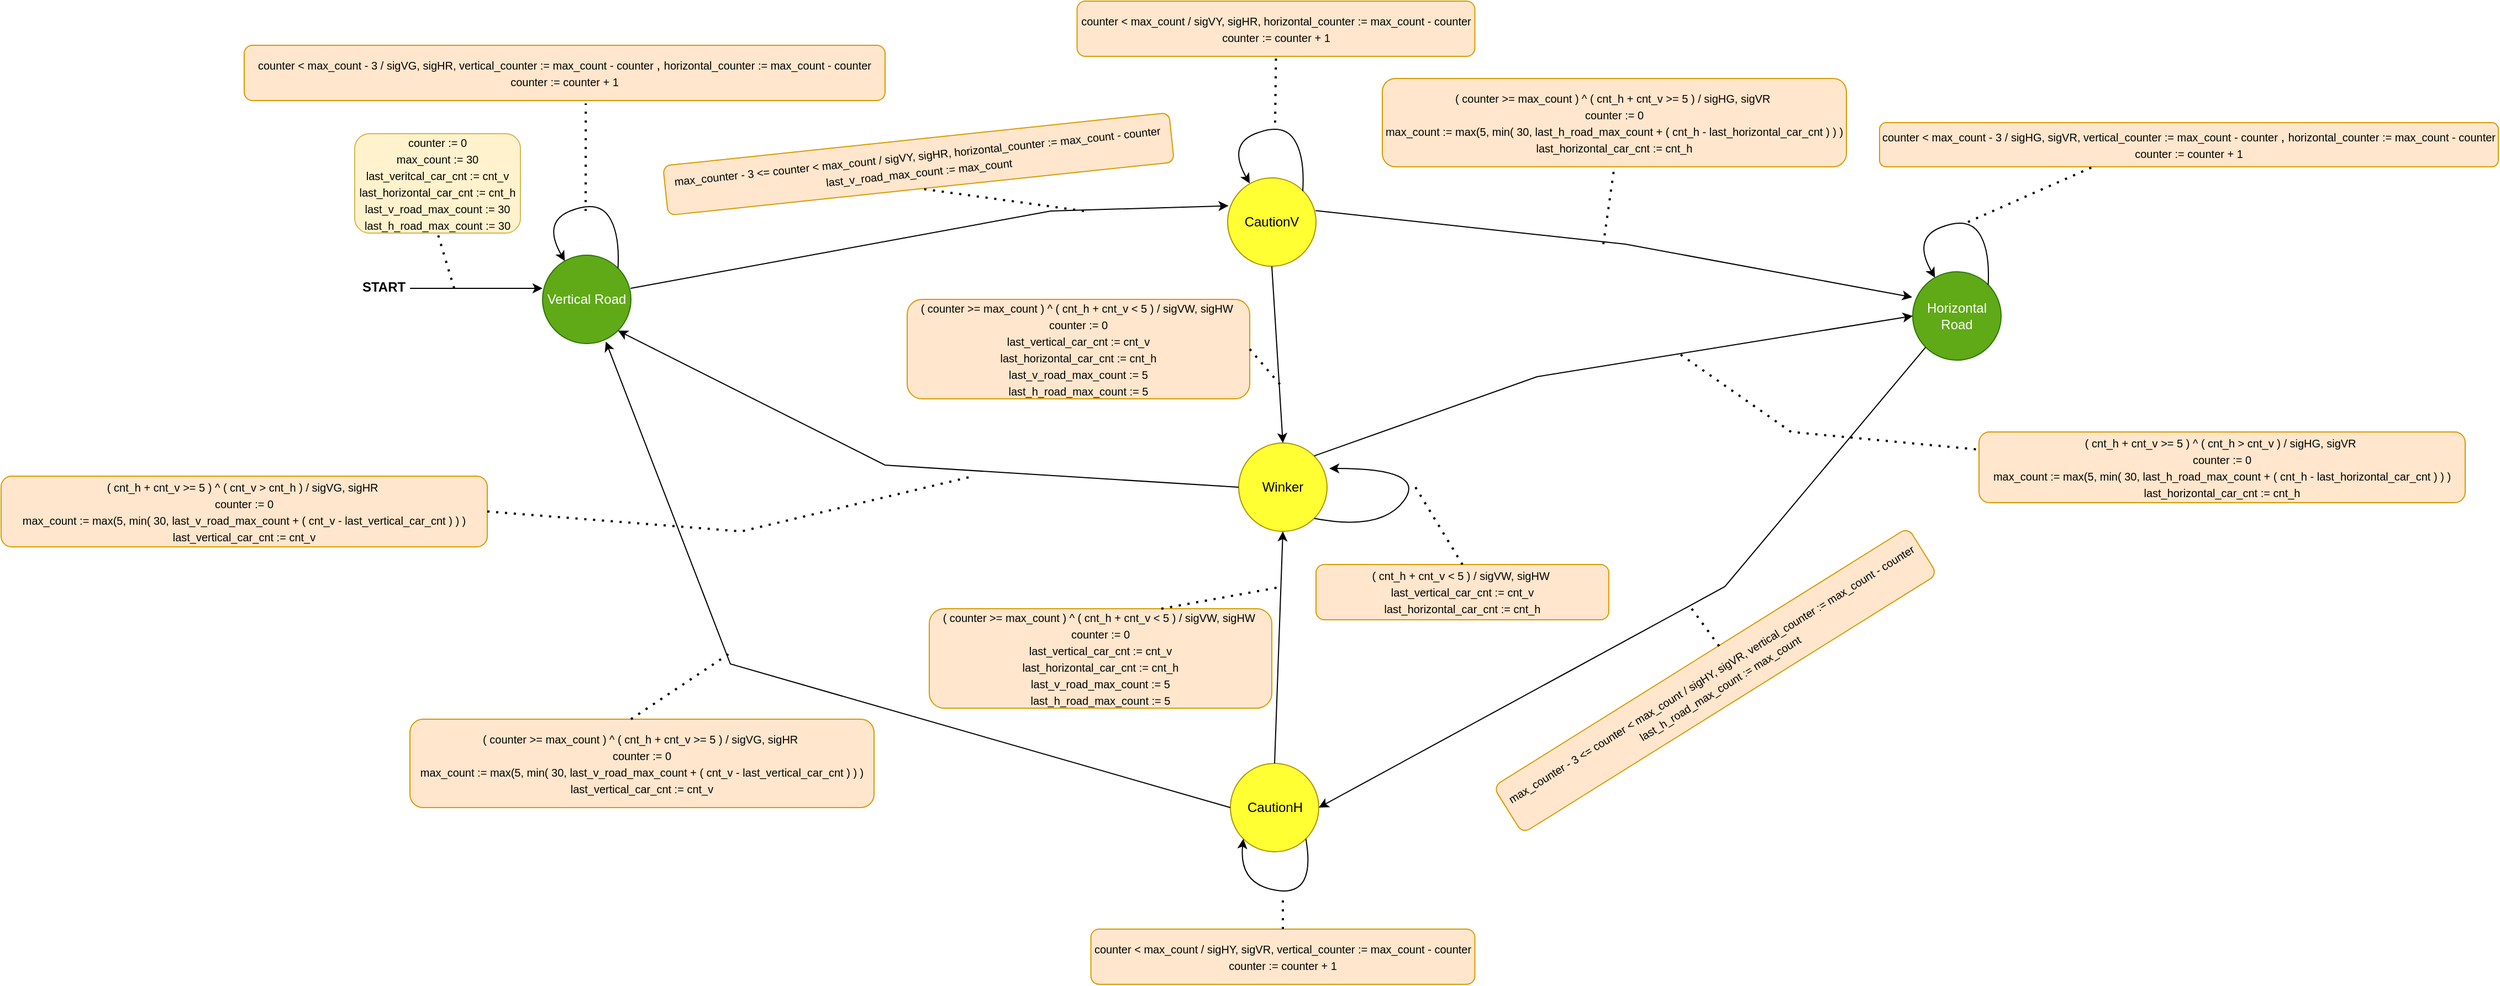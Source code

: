 <mxfile version="24.9.3">
  <diagram name="Page-1" id="bUKQWY4Ngt9yIisaNRV0">
    <mxGraphModel dx="2043" dy="676" grid="1" gridSize="10" guides="1" tooltips="1" connect="1" arrows="1" fold="1" page="1" pageScale="1" pageWidth="850" pageHeight="1100" math="0" shadow="0">
      <root>
        <mxCell id="0" />
        <mxCell id="1" parent="0" />
        <mxCell id="bB7ZJbE2wmnZBSRGX59d-1" value="Vertical Road" style="ellipse;whiteSpace=wrap;html=1;aspect=fixed;fillColor=#60a917;fontColor=#ffffff;strokeColor=#2D7600;" parent="1" vertex="1">
          <mxGeometry x="-30" y="350" width="80" height="80" as="geometry" />
        </mxCell>
        <mxCell id="bB7ZJbE2wmnZBSRGX59d-3" value="&lt;p style=&quot;font-size: 10px; line-height: 50%;&quot;&gt;&lt;font style=&quot;font-size: 10px;&quot;&gt;counter := 0&lt;/font&gt;&lt;/p&gt;&lt;p style=&quot;font-size: 10px; line-height: 50%;&quot;&gt;&lt;font style=&quot;font-size: 10px;&quot;&gt;max_count := 30&lt;/font&gt;&lt;/p&gt;&lt;p style=&quot;font-size: 10px; line-height: 50%;&quot;&gt;&lt;font style=&quot;font-size: 10px;&quot;&gt;last_veritcal_car_cnt := cnt_v&lt;/font&gt;&lt;/p&gt;&lt;p style=&quot;font-size: 10px; line-height: 50%;&quot;&gt;&lt;font style=&quot;font-size: 10px;&quot;&gt;last_horizontal_car_cnt := cnt_h&lt;/font&gt;&lt;/p&gt;&lt;p style=&quot;font-size: 10px; line-height: 50%;&quot;&gt;&lt;font style=&quot;font-size: 10px;&quot;&gt;last_v_road_max_count := 30&lt;/font&gt;&lt;/p&gt;&lt;p style=&quot;font-size: 10px; line-height: 50%;&quot;&gt;&lt;font style=&quot;font-size: 10px;&quot;&gt;last_h_road_max_count := 30&lt;/font&gt;&lt;/p&gt;" style="rounded=1;whiteSpace=wrap;html=1;align=center;fillColor=#fff2cc;strokeColor=#d6b656;" parent="1" vertex="1">
          <mxGeometry x="-200" y="240" width="150" height="90" as="geometry" />
        </mxCell>
        <mxCell id="bB7ZJbE2wmnZBSRGX59d-6" value="CautionV" style="ellipse;whiteSpace=wrap;html=1;aspect=fixed;fillColor=#FFFF33;strokeColor=#B09500;fontColor=#000000;" parent="1" vertex="1">
          <mxGeometry x="590" y="280" width="80" height="80" as="geometry" />
        </mxCell>
        <mxCell id="bB7ZJbE2wmnZBSRGX59d-10" value="&lt;p style=&quot;font-size: 10px; line-height: 50%;&quot;&gt;counter &amp;lt; max_count - 3 /&amp;nbsp;&lt;span style=&quot;background-color: initial;&quot;&gt;sigVG, sigHR,&amp;nbsp;&lt;/span&gt;&lt;span style=&quot;background-color: initial;&quot;&gt;vertical_counter :=&amp;nbsp;&lt;/span&gt;&lt;span style=&quot;background-color: initial;&quot;&gt;max_count - counter&lt;/span&gt;&lt;span style=&quot;background-color: initial;&quot;&gt;&amp;nbsp;&lt;/span&gt;&lt;span style=&quot;background-color: initial; font-size: 12px;&quot;&gt;,&amp;nbsp;&lt;/span&gt;&lt;span style=&quot;background-color: initial;&quot;&gt;horizontal_counter := max_count - counter&lt;/span&gt;&lt;/p&gt;&lt;p style=&quot;font-size: 10px; line-height: 50%;&quot;&gt;counter := counter + 1&lt;/p&gt;" style="rounded=1;whiteSpace=wrap;html=1;align=center;fillColor=#ffe6cc;strokeColor=#d79b00;" parent="1" vertex="1">
          <mxGeometry x="-300" y="160" width="580" height="50" as="geometry" />
        </mxCell>
        <mxCell id="bB7ZJbE2wmnZBSRGX59d-12" value="&lt;p style=&quot;font-size: 10px; line-height: 50%;&quot;&gt;( counter &amp;gt;= max_count ) ^ ( cnt_h + cnt_v &amp;gt;= 5 ) / sigHG, sigVR&amp;nbsp;&lt;/p&gt;&lt;p style=&quot;font-size: 10px; line-height: 50%;&quot;&gt;counter := 0&lt;/p&gt;&lt;p style=&quot;font-size: 10px; line-height: 50%;&quot;&gt;max_count := max(5, min( 30, last_h_road_max_count + ( cnt_h - last_horizontal_car_cnt ) ) )&lt;/p&gt;&lt;p style=&quot;font-size: 10px; line-height: 50%;&quot;&gt;last_horizontal_car_cnt := cnt_h&lt;/p&gt;" style="rounded=1;whiteSpace=wrap;html=1;align=center;fillColor=#ffe6cc;strokeColor=#d79b00;" parent="1" vertex="1">
          <mxGeometry x="730" y="190" width="420" height="80" as="geometry" />
        </mxCell>
        <mxCell id="bB7ZJbE2wmnZBSRGX59d-19" value="" style="endArrow=classic;html=1;rounded=0;entryX=0;entryY=0.375;entryDx=0;entryDy=0;entryPerimeter=0;fontStyle=1" parent="1" target="bB7ZJbE2wmnZBSRGX59d-1" edge="1">
          <mxGeometry width="50" height="50" relative="1" as="geometry">
            <mxPoint x="-150" y="380" as="sourcePoint" />
            <mxPoint x="-80" y="260" as="targetPoint" />
          </mxGeometry>
        </mxCell>
        <mxCell id="bB7ZJbE2wmnZBSRGX59d-21" value="" style="curved=1;endArrow=classic;html=1;rounded=0;exitX=1;exitY=0;exitDx=0;exitDy=0;" parent="1" source="bB7ZJbE2wmnZBSRGX59d-1" target="bB7ZJbE2wmnZBSRGX59d-1" edge="1">
          <mxGeometry width="50" height="50" relative="1" as="geometry">
            <mxPoint x="40" y="350" as="sourcePoint" />
            <mxPoint x="70" y="300" as="targetPoint" />
            <Array as="points">
              <mxPoint x="40" y="330" />
              <mxPoint x="20" y="300" />
              <mxPoint x="-30" y="320" />
            </Array>
          </mxGeometry>
        </mxCell>
        <mxCell id="bB7ZJbE2wmnZBSRGX59d-22" value="" style="endArrow=classic;html=1;rounded=0;exitX=0.996;exitY=0.375;exitDx=0;exitDy=0;exitPerimeter=0;entryX=0.01;entryY=0.316;entryDx=0;entryDy=0;entryPerimeter=0;" parent="1" source="bB7ZJbE2wmnZBSRGX59d-1" target="bB7ZJbE2wmnZBSRGX59d-6" edge="1">
          <mxGeometry width="50" height="50" relative="1" as="geometry">
            <mxPoint x="130" y="360" as="sourcePoint" />
            <mxPoint x="180" y="310" as="targetPoint" />
            <Array as="points">
              <mxPoint x="430" y="310" />
            </Array>
          </mxGeometry>
        </mxCell>
        <mxCell id="bB7ZJbE2wmnZBSRGX59d-23" value="&lt;p style=&quot;font-size: 10px; line-height: 50%;&quot;&gt;max_counter - 3 &amp;lt;= counter &amp;lt; max_count /&amp;nbsp;&lt;span style=&quot;background-color: initial;&quot;&gt;sigVY, sigHR, horizontal_counter := max_count - counter&lt;/span&gt;&lt;/p&gt;&lt;p style=&quot;font-size: 10px; line-height: 50%;&quot;&gt;last_v_road_max_count := max_count&lt;/p&gt;" style="rounded=1;whiteSpace=wrap;html=1;align=center;fillColor=#ffe6cc;strokeColor=#d79b00;rotation=354;" parent="1" vertex="1">
          <mxGeometry x="80.06" y="244.95" width="460.47" height="45" as="geometry" />
        </mxCell>
        <mxCell id="bB7ZJbE2wmnZBSRGX59d-24" value="Horizontal Road" style="ellipse;whiteSpace=wrap;html=1;aspect=fixed;fillColor=#60a917;fontColor=#ffffff;strokeColor=#2D7600;" parent="1" vertex="1">
          <mxGeometry x="1210" y="365" width="80" height="80" as="geometry" />
        </mxCell>
        <mxCell id="bB7ZJbE2wmnZBSRGX59d-25" value="" style="curved=1;endArrow=classic;html=1;rounded=0;exitX=1;exitY=0;exitDx=0;exitDy=0;" parent="1" source="bB7ZJbE2wmnZBSRGX59d-24" target="bB7ZJbE2wmnZBSRGX59d-24" edge="1">
          <mxGeometry width="50" height="50" relative="1" as="geometry">
            <mxPoint x="1280" y="365" as="sourcePoint" />
            <mxPoint x="1310" y="315" as="targetPoint" />
            <Array as="points">
              <mxPoint x="1280" y="345" />
              <mxPoint x="1260" y="315" />
              <mxPoint x="1210" y="335" />
            </Array>
          </mxGeometry>
        </mxCell>
        <mxCell id="bB7ZJbE2wmnZBSRGX59d-26" value="" style="endArrow=classic;html=1;rounded=0;entryX=-0.006;entryY=0.288;entryDx=0;entryDy=0;entryPerimeter=0;exitX=0.994;exitY=0.37;exitDx=0;exitDy=0;exitPerimeter=0;" parent="1" source="bB7ZJbE2wmnZBSRGX59d-6" target="bB7ZJbE2wmnZBSRGX59d-24" edge="1">
          <mxGeometry width="50" height="50" relative="1" as="geometry">
            <mxPoint x="620" y="440" as="sourcePoint" />
            <mxPoint x="730" y="290" as="targetPoint" />
            <Array as="points">
              <mxPoint x="950" y="340" />
            </Array>
          </mxGeometry>
        </mxCell>
        <mxCell id="bB7ZJbE2wmnZBSRGX59d-28" value="" style="curved=1;endArrow=classic;html=1;rounded=0;exitX=1;exitY=0;exitDx=0;exitDy=0;" parent="1" edge="1">
          <mxGeometry width="50" height="50" relative="1" as="geometry">
            <mxPoint x="658" y="292" as="sourcePoint" />
            <mxPoint x="610" y="285" as="targetPoint" />
            <Array as="points">
              <mxPoint x="660" y="260" />
              <mxPoint x="640" y="230" />
              <mxPoint x="590" y="250" />
            </Array>
          </mxGeometry>
        </mxCell>
        <mxCell id="bB7ZJbE2wmnZBSRGX59d-29" value="&lt;p style=&quot;font-size: 10px; line-height: 50%;&quot;&gt;counter &amp;lt; max_count /&amp;nbsp;&lt;span style=&quot;background-color: initial;&quot;&gt;sigVY, sigHR, horizontal_counter := max_count - counter&lt;/span&gt;&lt;/p&gt;&lt;p style=&quot;font-size: 10px; line-height: 50%;&quot;&gt;counter := counter + 1&lt;/p&gt;" style="rounded=1;whiteSpace=wrap;html=1;align=center;fillColor=#ffe6cc;strokeColor=#d79b00;rotation=0;" parent="1" vertex="1">
          <mxGeometry x="453.75" y="120" width="360" height="50" as="geometry" />
        </mxCell>
        <mxCell id="bB7ZJbE2wmnZBSRGX59d-30" value="&lt;p style=&quot;font-size: 10px; line-height: 50%;&quot;&gt;counter &amp;lt; max_count - 3 /&amp;nbsp;&lt;span style=&quot;background-color: initial;&quot;&gt;sigHG, sigVR,&amp;nbsp;&lt;/span&gt;&lt;span style=&quot;background-color: initial;&quot;&gt;vertical_counter :=&amp;nbsp;&lt;/span&gt;&lt;span style=&quot;background-color: initial;&quot;&gt;max_count - counter&lt;/span&gt;&lt;span style=&quot;background-color: initial;&quot;&gt;&amp;nbsp;&lt;/span&gt;&lt;span style=&quot;background-color: initial; font-size: 12px;&quot;&gt;,&amp;nbsp;&lt;/span&gt;&lt;span style=&quot;background-color: initial;&quot;&gt;horizontal_counter := max_count - counter&lt;/span&gt;&lt;/p&gt;&lt;p style=&quot;font-size: 10px; line-height: 50%;&quot;&gt;counter := counter + 1&lt;/p&gt;" style="rounded=1;whiteSpace=wrap;html=1;align=center;fillColor=#ffe6cc;strokeColor=#d79b00;" parent="1" vertex="1">
          <mxGeometry x="1180" y="230" width="560" height="40" as="geometry" />
        </mxCell>
        <mxCell id="bB7ZJbE2wmnZBSRGX59d-34" value="CautionH" style="ellipse;whiteSpace=wrap;html=1;aspect=fixed;fillColor=#FFFF33;strokeColor=#B09500;fontColor=#000000;" parent="1" vertex="1">
          <mxGeometry x="592.5" y="810" width="80" height="80" as="geometry" />
        </mxCell>
        <mxCell id="bB7ZJbE2wmnZBSRGX59d-35" value="" style="curved=1;endArrow=classic;html=1;rounded=0;exitX=1;exitY=1;exitDx=0;exitDy=0;entryX=0;entryY=1;entryDx=0;entryDy=0;" parent="1" source="bB7ZJbE2wmnZBSRGX59d-34" target="bB7ZJbE2wmnZBSRGX59d-34" edge="1">
          <mxGeometry width="50" height="50" relative="1" as="geometry">
            <mxPoint x="668" y="962" as="sourcePoint" />
            <mxPoint x="620" y="955" as="targetPoint" />
            <Array as="points">
              <mxPoint x="670" y="930" />
              <mxPoint x="600" y="920" />
            </Array>
          </mxGeometry>
        </mxCell>
        <mxCell id="bB7ZJbE2wmnZBSRGX59d-36" value="" style="endArrow=classic;html=1;rounded=0;entryX=1;entryY=0.5;entryDx=0;entryDy=0;exitX=0;exitY=1;exitDx=0;exitDy=0;" parent="1" source="bB7ZJbE2wmnZBSRGX59d-24" target="bB7ZJbE2wmnZBSRGX59d-34" edge="1">
          <mxGeometry width="50" height="50" relative="1" as="geometry">
            <mxPoint x="730" y="570" as="sourcePoint" />
            <mxPoint x="1270" y="648" as="targetPoint" />
            <Array as="points">
              <mxPoint x="1040" y="650" />
            </Array>
          </mxGeometry>
        </mxCell>
        <mxCell id="bB7ZJbE2wmnZBSRGX59d-37" value="&lt;p style=&quot;font-size: 10px; line-height: 50%;&quot;&gt;max_counter - 3 &amp;lt;= counter &amp;lt; max_count /&amp;nbsp;&lt;span style=&quot;background-color: initial;&quot;&gt;sigHY, sigVR, vertical_counter := max_count - counter&lt;/span&gt;&lt;/p&gt;&lt;p style=&quot;font-size: 10px; line-height: 50%;&quot;&gt;last_h_road_max_count := max_count&lt;/p&gt;" style="rounded=1;whiteSpace=wrap;html=1;align=center;fillColor=#ffe6cc;strokeColor=#d79b00;rotation=328;" parent="1" vertex="1">
          <mxGeometry x="810" y="710" width="442.65" height="50" as="geometry" />
        </mxCell>
        <mxCell id="bB7ZJbE2wmnZBSRGX59d-38" value="&lt;p style=&quot;font-size: 10px; line-height: 50%;&quot;&gt;counter &amp;lt; max_count /&amp;nbsp;&lt;span style=&quot;background-color: initial;&quot;&gt;sigHY, sigVR, vertical_counter := max_count - counter&lt;/span&gt;&lt;/p&gt;&lt;p style=&quot;font-size: 10px; line-height: 50%;&quot;&gt;counter := counter + 1&lt;/p&gt;" style="rounded=1;whiteSpace=wrap;html=1;align=center;fillColor=#ffe6cc;strokeColor=#d79b00;rotation=0;" parent="1" vertex="1">
          <mxGeometry x="466.25" y="960" width="347.5" height="50" as="geometry" />
        </mxCell>
        <mxCell id="bB7ZJbE2wmnZBSRGX59d-39" value="" style="endArrow=classic;html=1;rounded=0;exitX=0;exitY=0.5;exitDx=0;exitDy=0;entryX=0.716;entryY=0.977;entryDx=0;entryDy=0;entryPerimeter=0;" parent="1" source="bB7ZJbE2wmnZBSRGX59d-34" target="bB7ZJbE2wmnZBSRGX59d-1" edge="1">
          <mxGeometry width="50" height="50" relative="1" as="geometry">
            <mxPoint x="-100" y="588" as="sourcePoint" />
            <mxPoint x="441" y="513" as="targetPoint" />
            <Array as="points">
              <mxPoint x="140" y="720" />
            </Array>
          </mxGeometry>
        </mxCell>
        <mxCell id="bB7ZJbE2wmnZBSRGX59d-40" value="&lt;p style=&quot;font-size: 10px; line-height: 50%;&quot;&gt;( counter &amp;gt;= max_count ) ^ ( cnt_h + cnt_v &amp;gt;= 5 ) / sigVG, sigHR&amp;nbsp;&lt;/p&gt;&lt;p style=&quot;font-size: 10px; line-height: 50%;&quot;&gt;counter := 0&lt;/p&gt;&lt;p style=&quot;font-size: 10px; line-height: 50%;&quot;&gt;max_count := max(5, min( 30, last_v_road_max_count + ( cnt_v - last_vertical_car_cnt ) ) )&lt;/p&gt;&lt;p style=&quot;font-size: 10px; line-height: 50%;&quot;&gt;&lt;span style=&quot;background-color: initial;&quot;&gt;last_vertical_car_cnt&lt;/span&gt;&amp;nbsp;:= cnt_v&lt;/p&gt;" style="rounded=1;whiteSpace=wrap;html=1;align=center;fillColor=#ffe6cc;strokeColor=#d79b00;" parent="1" vertex="1">
          <mxGeometry x="-150" y="770" width="420" height="80" as="geometry" />
        </mxCell>
        <mxCell id="bB7ZJbE2wmnZBSRGX59d-43" value="Winker" style="ellipse;whiteSpace=wrap;html=1;aspect=fixed;fillColor=#FFFF33;strokeColor=#B09500;fontColor=#000000;" parent="1" vertex="1">
          <mxGeometry x="600" y="520" width="80" height="80" as="geometry" />
        </mxCell>
        <mxCell id="bB7ZJbE2wmnZBSRGX59d-44" value="" style="curved=1;endArrow=classic;html=1;rounded=0;exitX=1;exitY=1;exitDx=0;exitDy=0;entryX=1.025;entryY=0.288;entryDx=0;entryDy=0;entryPerimeter=0;" parent="1" source="bB7ZJbE2wmnZBSRGX59d-43" target="bB7ZJbE2wmnZBSRGX59d-43" edge="1">
          <mxGeometry width="50" height="50" relative="1" as="geometry">
            <mxPoint x="675.5" y="672" as="sourcePoint" />
            <mxPoint x="627.5" y="665" as="targetPoint" />
            <Array as="points">
              <mxPoint x="730" y="600" />
              <mxPoint x="770" y="543" />
            </Array>
          </mxGeometry>
        </mxCell>
        <mxCell id="bB7ZJbE2wmnZBSRGX59d-45" value="" style="endArrow=classic;html=1;rounded=0;exitX=0.5;exitY=1;exitDx=0;exitDy=0;entryX=0.5;entryY=0;entryDx=0;entryDy=0;" parent="1" source="bB7ZJbE2wmnZBSRGX59d-6" target="bB7ZJbE2wmnZBSRGX59d-43" edge="1">
          <mxGeometry width="50" height="50" relative="1" as="geometry">
            <mxPoint x="480" y="770" as="sourcePoint" />
            <mxPoint x="530" y="720" as="targetPoint" />
          </mxGeometry>
        </mxCell>
        <mxCell id="bB7ZJbE2wmnZBSRGX59d-46" value="" style="endArrow=classic;html=1;rounded=0;exitX=0.5;exitY=0;exitDx=0;exitDy=0;entryX=0.5;entryY=1;entryDx=0;entryDy=0;" parent="1" source="bB7ZJbE2wmnZBSRGX59d-34" target="bB7ZJbE2wmnZBSRGX59d-43" edge="1">
          <mxGeometry width="50" height="50" relative="1" as="geometry">
            <mxPoint x="480" y="770" as="sourcePoint" />
            <mxPoint x="530" y="720" as="targetPoint" />
          </mxGeometry>
        </mxCell>
        <mxCell id="bB7ZJbE2wmnZBSRGX59d-47" value="&lt;p style=&quot;font-size: 10px; line-height: 50%;&quot;&gt;( counter &amp;gt;= max_count ) ^ ( cnt_h + cnt_v &amp;lt; 5 ) / sigVW, sigHW&amp;nbsp;&lt;/p&gt;&lt;p style=&quot;font-size: 10px; line-height: 50%;&quot;&gt;counter := 0&lt;/p&gt;&lt;p style=&quot;font-size: 10px; line-height: 50%;&quot;&gt;&lt;span style=&quot;background-color: initial;&quot;&gt;last_vertical_car_cnt&lt;/span&gt;&lt;span style=&quot;background-color: initial;&quot;&gt;&amp;nbsp;:= cnt_v&lt;/span&gt;&lt;/p&gt;&lt;p style=&quot;font-size: 10px; line-height: 50%;&quot;&gt;&lt;span style=&quot;background-color: initial;&quot;&gt;last_horizontal_car_cnt := cnt_h&lt;/span&gt;&lt;/p&gt;&lt;p style=&quot;font-size: 10px; line-height: 50%;&quot;&gt;&lt;span style=&quot;background-color: initial;&quot;&gt;last_v_road_max_count := 5&lt;/span&gt;&lt;/p&gt;&lt;p style=&quot;font-size: 10px; line-height: 50%;&quot;&gt;&lt;span style=&quot;background-color: initial;&quot;&gt;last_h_road_max_count := 5&lt;/span&gt;&lt;/p&gt;" style="rounded=1;whiteSpace=wrap;html=1;align=center;fillColor=#ffe6cc;strokeColor=#d79b00;" parent="1" vertex="1">
          <mxGeometry x="320" y="670" width="310" height="90" as="geometry" />
        </mxCell>
        <mxCell id="bB7ZJbE2wmnZBSRGX59d-48" value="&lt;p style=&quot;font-size: 10px; line-height: 50%;&quot;&gt;( counter &amp;gt;= max_count ) ^ ( cnt_h + cnt_v &amp;lt; 5 ) / sigVW, sigHW&amp;nbsp;&lt;/p&gt;&lt;p style=&quot;font-size: 10px; line-height: 50%;&quot;&gt;counter := 0&lt;/p&gt;&lt;p style=&quot;font-size: 10px; line-height: 50%;&quot;&gt;&lt;span style=&quot;background-color: initial;&quot;&gt;last_vertical_car_cnt&lt;/span&gt;&lt;span style=&quot;background-color: initial;&quot;&gt;&amp;nbsp;:= cnt_v&lt;/span&gt;&lt;/p&gt;&lt;p style=&quot;font-size: 10px; line-height: 50%;&quot;&gt;&lt;span style=&quot;background-color: initial;&quot;&gt;last_horizontal_car_cnt := cnt_h&lt;/span&gt;&lt;/p&gt;&lt;p style=&quot;font-size: 10px; line-height: 50%;&quot;&gt;&lt;span style=&quot;background-color: initial;&quot;&gt;last_v_road_max_count := 5&lt;/span&gt;&lt;/p&gt;&lt;p style=&quot;font-size: 10px; line-height: 50%;&quot;&gt;&lt;span style=&quot;background-color: initial;&quot;&gt;last_h_road_max_count := 5&lt;/span&gt;&lt;/p&gt;" style="rounded=1;whiteSpace=wrap;html=1;align=center;fillColor=#ffe6cc;strokeColor=#d79b00;" parent="1" vertex="1">
          <mxGeometry x="300" y="390" width="310" height="90" as="geometry" />
        </mxCell>
        <mxCell id="bB7ZJbE2wmnZBSRGX59d-49" value="&lt;p style=&quot;font-size: 10px; line-height: 50%;&quot;&gt;&lt;span style=&quot;background-color: initial;&quot;&gt;( cnt_h + cnt_v &amp;lt; 5 ) / sigVW, sigHW&lt;/span&gt;&amp;nbsp;&lt;/p&gt;&lt;p style=&quot;font-size: 10px; line-height: 5px;&quot;&gt;&lt;span style=&quot;background-color: initial;&quot;&gt;last_vertical_car_cnt&lt;/span&gt;&lt;span style=&quot;background-color: initial;&quot;&gt;&amp;nbsp;:= cnt_v&lt;/span&gt;&lt;/p&gt;&lt;p style=&quot;font-size: 10px; line-height: 5px;&quot;&gt;&lt;span style=&quot;background-color: initial;&quot;&gt;last_horizontal_car_cnt := cnt_h&lt;/span&gt;&lt;/p&gt;" style="rounded=1;whiteSpace=wrap;html=1;align=center;fillColor=#ffe6cc;strokeColor=#d79b00;rotation=0;" parent="1" vertex="1">
          <mxGeometry x="670" y="630" width="265" height="50" as="geometry" />
        </mxCell>
        <mxCell id="bB7ZJbE2wmnZBSRGX59d-52" value="" style="endArrow=none;dashed=1;html=1;dashPattern=1 3;strokeWidth=2;rounded=0;" parent="1" edge="1">
          <mxGeometry width="50" height="50" relative="1" as="geometry">
            <mxPoint x="530" y="670" as="sourcePoint" />
            <mxPoint x="640" y="650" as="targetPoint" />
          </mxGeometry>
        </mxCell>
        <mxCell id="bB7ZJbE2wmnZBSRGX59d-53" value="" style="endArrow=none;dashed=1;html=1;dashPattern=1 3;strokeWidth=2;rounded=0;" parent="1" edge="1">
          <mxGeometry width="50" height="50" relative="1" as="geometry">
            <mxPoint x="50" y="770" as="sourcePoint" />
            <mxPoint x="140" y="710" as="targetPoint" />
          </mxGeometry>
        </mxCell>
        <mxCell id="bB7ZJbE2wmnZBSRGX59d-54" value="" style="endArrow=none;dashed=1;html=1;dashPattern=1 3;strokeWidth=2;rounded=0;exitX=0.5;exitY=0;exitDx=0;exitDy=0;" parent="1" source="bB7ZJbE2wmnZBSRGX59d-38" edge="1">
          <mxGeometry width="50" height="50" relative="1" as="geometry">
            <mxPoint x="592.5" y="950" as="sourcePoint" />
            <mxPoint x="640" y="930" as="targetPoint" />
          </mxGeometry>
        </mxCell>
        <mxCell id="bB7ZJbE2wmnZBSRGX59d-55" value="" style="endArrow=none;dashed=1;html=1;dashPattern=1 3;strokeWidth=2;rounded=0;entryX=0.544;entryY=0.01;entryDx=0;entryDy=0;entryPerimeter=0;" parent="1" target="bB7ZJbE2wmnZBSRGX59d-37" edge="1">
          <mxGeometry width="50" height="50" relative="1" as="geometry">
            <mxPoint x="1010" y="670" as="sourcePoint" />
            <mxPoint x="1130" y="550" as="targetPoint" />
          </mxGeometry>
        </mxCell>
        <mxCell id="bB7ZJbE2wmnZBSRGX59d-57" value="" style="endArrow=none;dashed=1;html=1;dashPattern=1 3;strokeWidth=2;rounded=0;exitX=1;exitY=0.5;exitDx=0;exitDy=0;" parent="1" source="bB7ZJbE2wmnZBSRGX59d-48" edge="1">
          <mxGeometry width="50" height="50" relative="1" as="geometry">
            <mxPoint x="590" y="520" as="sourcePoint" />
            <mxPoint x="640" y="470" as="targetPoint" />
          </mxGeometry>
        </mxCell>
        <mxCell id="bB7ZJbE2wmnZBSRGX59d-61" value="" style="endArrow=none;dashed=1;html=1;dashPattern=1 3;strokeWidth=2;rounded=0;entryX=0.5;entryY=1;entryDx=0;entryDy=0;" parent="1" target="bB7ZJbE2wmnZBSRGX59d-23" edge="1">
          <mxGeometry width="50" height="50" relative="1" as="geometry">
            <mxPoint x="460" y="310" as="sourcePoint" />
            <mxPoint x="410" y="310" as="targetPoint" />
          </mxGeometry>
        </mxCell>
        <mxCell id="bB7ZJbE2wmnZBSRGX59d-62" value="" style="endArrow=none;dashed=1;html=1;dashPattern=1 3;strokeWidth=2;rounded=0;entryX=0.5;entryY=1;entryDx=0;entryDy=0;" parent="1" target="bB7ZJbE2wmnZBSRGX59d-29" edge="1">
          <mxGeometry width="50" height="50" relative="1" as="geometry">
            <mxPoint x="633" y="230" as="sourcePoint" />
            <mxPoint x="640" y="185" as="targetPoint" />
          </mxGeometry>
        </mxCell>
        <mxCell id="bB7ZJbE2wmnZBSRGX59d-63" value="" style="endArrow=none;dashed=1;html=1;dashPattern=1 3;strokeWidth=2;rounded=0;entryX=0.5;entryY=1;entryDx=0;entryDy=0;" parent="1" target="bB7ZJbE2wmnZBSRGX59d-12" edge="1">
          <mxGeometry width="50" height="50" relative="1" as="geometry">
            <mxPoint x="930" y="340" as="sourcePoint" />
            <mxPoint x="960" y="280" as="targetPoint" />
          </mxGeometry>
        </mxCell>
        <mxCell id="bB7ZJbE2wmnZBSRGX59d-64" value="" style="endArrow=none;dashed=1;html=1;dashPattern=1 3;strokeWidth=2;rounded=0;entryX=0.345;entryY=1;entryDx=0;entryDy=0;entryPerimeter=0;" parent="1" target="bB7ZJbE2wmnZBSRGX59d-30" edge="1">
          <mxGeometry width="50" height="50" relative="1" as="geometry">
            <mxPoint x="1260" y="320" as="sourcePoint" />
            <mxPoint x="1310" y="270" as="targetPoint" />
          </mxGeometry>
        </mxCell>
        <mxCell id="bB7ZJbE2wmnZBSRGX59d-65" value="" style="endArrow=classic;html=1;rounded=0;entryX=1;entryY=1;entryDx=0;entryDy=0;exitX=0;exitY=0.5;exitDx=0;exitDy=0;" parent="1" source="bB7ZJbE2wmnZBSRGX59d-43" target="bB7ZJbE2wmnZBSRGX59d-1" edge="1">
          <mxGeometry width="50" height="50" relative="1" as="geometry">
            <mxPoint x="460" y="640" as="sourcePoint" />
            <mxPoint x="510" y="590" as="targetPoint" />
            <Array as="points">
              <mxPoint x="280" y="540" />
            </Array>
          </mxGeometry>
        </mxCell>
        <mxCell id="bB7ZJbE2wmnZBSRGX59d-66" value="" style="endArrow=classic;html=1;rounded=0;exitX=1;exitY=0;exitDx=0;exitDy=0;entryX=0;entryY=0.5;entryDx=0;entryDy=0;" parent="1" source="bB7ZJbE2wmnZBSRGX59d-43" target="bB7ZJbE2wmnZBSRGX59d-24" edge="1">
          <mxGeometry width="50" height="50" relative="1" as="geometry">
            <mxPoint x="700" y="490" as="sourcePoint" />
            <mxPoint x="750" y="440" as="targetPoint" />
            <Array as="points">
              <mxPoint x="870" y="460" />
            </Array>
          </mxGeometry>
        </mxCell>
        <mxCell id="bB7ZJbE2wmnZBSRGX59d-67" value="" style="endArrow=none;dashed=1;html=1;dashPattern=1 3;strokeWidth=2;rounded=0;entryX=0.5;entryY=0;entryDx=0;entryDy=0;" parent="1" target="bB7ZJbE2wmnZBSRGX59d-49" edge="1">
          <mxGeometry width="50" height="50" relative="1" as="geometry">
            <mxPoint x="760" y="560" as="sourcePoint" />
            <mxPoint x="827.5" y="500" as="targetPoint" />
          </mxGeometry>
        </mxCell>
        <mxCell id="bB7ZJbE2wmnZBSRGX59d-68" value="&lt;p style=&quot;font-size: 10px; line-height: 50%;&quot;&gt;( cnt_h + cnt_v &amp;gt;= 5 ) ^ ( cnt_v &amp;gt; cnt_h ) / sigVG, sigHR&amp;nbsp;&lt;/p&gt;&lt;p style=&quot;font-size: 10px; line-height: 50%;&quot;&gt;counter := 0&lt;/p&gt;&lt;p style=&quot;font-size: 10px; line-height: 5px;&quot;&gt;max_count := max(5, min( 30, last_v_road_max_count + ( cnt_v - last_vertical_car_cnt ) ) )&lt;/p&gt;&lt;p style=&quot;font-size: 10px; line-height: 5px;&quot;&gt;&lt;span style=&quot;background-color: initial;&quot;&gt;last_vertical_car_cnt&lt;/span&gt;&amp;nbsp;:= cnt_v&lt;/p&gt;" style="rounded=1;whiteSpace=wrap;html=1;align=center;fillColor=#ffe6cc;strokeColor=#d79b00;rotation=0;" parent="1" vertex="1">
          <mxGeometry x="-520" y="550" width="440" height="64" as="geometry" />
        </mxCell>
        <mxCell id="bB7ZJbE2wmnZBSRGX59d-69" value="" style="endArrow=none;dashed=1;html=1;dashPattern=1 3;strokeWidth=2;rounded=0;exitX=1;exitY=0.5;exitDx=0;exitDy=0;" parent="1" source="bB7ZJbE2wmnZBSRGX59d-68" edge="1">
          <mxGeometry width="50" height="50" relative="1" as="geometry">
            <mxPoint x="190" y="570" as="sourcePoint" />
            <mxPoint x="360" y="550" as="targetPoint" />
            <Array as="points">
              <mxPoint x="150" y="600" />
            </Array>
          </mxGeometry>
        </mxCell>
        <mxCell id="bB7ZJbE2wmnZBSRGX59d-70" value="&lt;p style=&quot;font-size: 10px; line-height: 50%;&quot;&gt;( cnt_h + cnt_v &amp;gt;= 5 ) ^ ( cnt_h &amp;gt; cnt_v ) / sigHG, sigVR&amp;nbsp;&lt;/p&gt;&lt;p style=&quot;font-size: 10px; line-height: 50%;&quot;&gt;counter := 0&lt;/p&gt;&lt;p style=&quot;font-size: 10px; line-height: 5px;&quot;&gt;max_count := max(5, min( 30, last_h_road_max_count + ( cnt_h - last_horizontal_car_cnt ) ) )&lt;/p&gt;&lt;p style=&quot;font-size: 10px; line-height: 5px;&quot;&gt;last_horizontal_car_cnt := cnt_h&lt;/p&gt;" style="rounded=1;whiteSpace=wrap;html=1;align=center;fillColor=#ffe6cc;strokeColor=#d79b00;rotation=0;" parent="1" vertex="1">
          <mxGeometry x="1270" y="510" width="440" height="64" as="geometry" />
        </mxCell>
        <mxCell id="bB7ZJbE2wmnZBSRGX59d-71" value="" style="endArrow=none;dashed=1;html=1;dashPattern=1 3;strokeWidth=2;rounded=0;entryX=0;entryY=0.25;entryDx=0;entryDy=0;" parent="1" target="bB7ZJbE2wmnZBSRGX59d-70" edge="1">
          <mxGeometry width="50" height="50" relative="1" as="geometry">
            <mxPoint x="1000" y="440" as="sourcePoint" />
            <mxPoint x="1043" y="510" as="targetPoint" />
            <Array as="points">
              <mxPoint x="1100" y="510" />
            </Array>
          </mxGeometry>
        </mxCell>
        <mxCell id="bB7ZJbE2wmnZBSRGX59d-72" value="" style="endArrow=none;dashed=1;html=1;dashPattern=1 3;strokeWidth=2;rounded=0;entryX=0.533;entryY=1.052;entryDx=0;entryDy=0;entryPerimeter=0;" parent="1" target="bB7ZJbE2wmnZBSRGX59d-10" edge="1">
          <mxGeometry width="50" height="50" relative="1" as="geometry">
            <mxPoint x="9" y="310" as="sourcePoint" />
            <mxPoint x="20" y="210" as="targetPoint" />
          </mxGeometry>
        </mxCell>
        <mxCell id="bB7ZJbE2wmnZBSRGX59d-73" value="" style="endArrow=none;dashed=1;html=1;dashPattern=1 3;strokeWidth=2;rounded=0;entryX=0.5;entryY=1;entryDx=0;entryDy=0;" parent="1" target="bB7ZJbE2wmnZBSRGX59d-3" edge="1">
          <mxGeometry width="50" height="50" relative="1" as="geometry">
            <mxPoint x="-110" y="380" as="sourcePoint" />
            <mxPoint x="-110" y="340" as="targetPoint" />
          </mxGeometry>
        </mxCell>
        <mxCell id="bB7ZJbE2wmnZBSRGX59d-74" value="&lt;b&gt;START&lt;/b&gt;" style="text;html=1;align=center;verticalAlign=middle;resizable=0;points=[];autosize=1;strokeColor=none;fillColor=none;" parent="1" vertex="1">
          <mxGeometry x="-204" y="364" width="60" height="30" as="geometry" />
        </mxCell>
      </root>
    </mxGraphModel>
  </diagram>
</mxfile>
